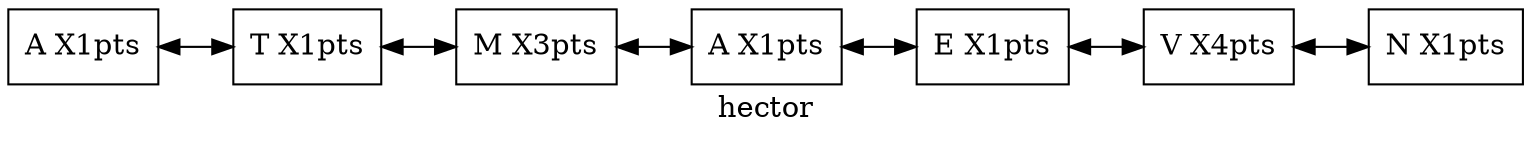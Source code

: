digraph Lista {
rankdir=LR;
node [shape=record];
Nodo0[label="A  X1pts"]
Nodo1[label="T  X1pts"]
Nodo2[label="M  X3pts"]
Nodo3[label="A  X1pts"]
Nodo4[label="E  X1pts"]
Nodo5[label="V  X4pts"]
Nodo6[label="N  X1pts"]
Nodo0->Nodo1[dir=both];
Nodo1->Nodo2[dir=both];
Nodo2->Nodo3[dir=both];
Nodo3->Nodo4[dir=both];
Nodo4->Nodo5[dir=both];
Nodo5->Nodo6[dir=both];
label="hector";
}
